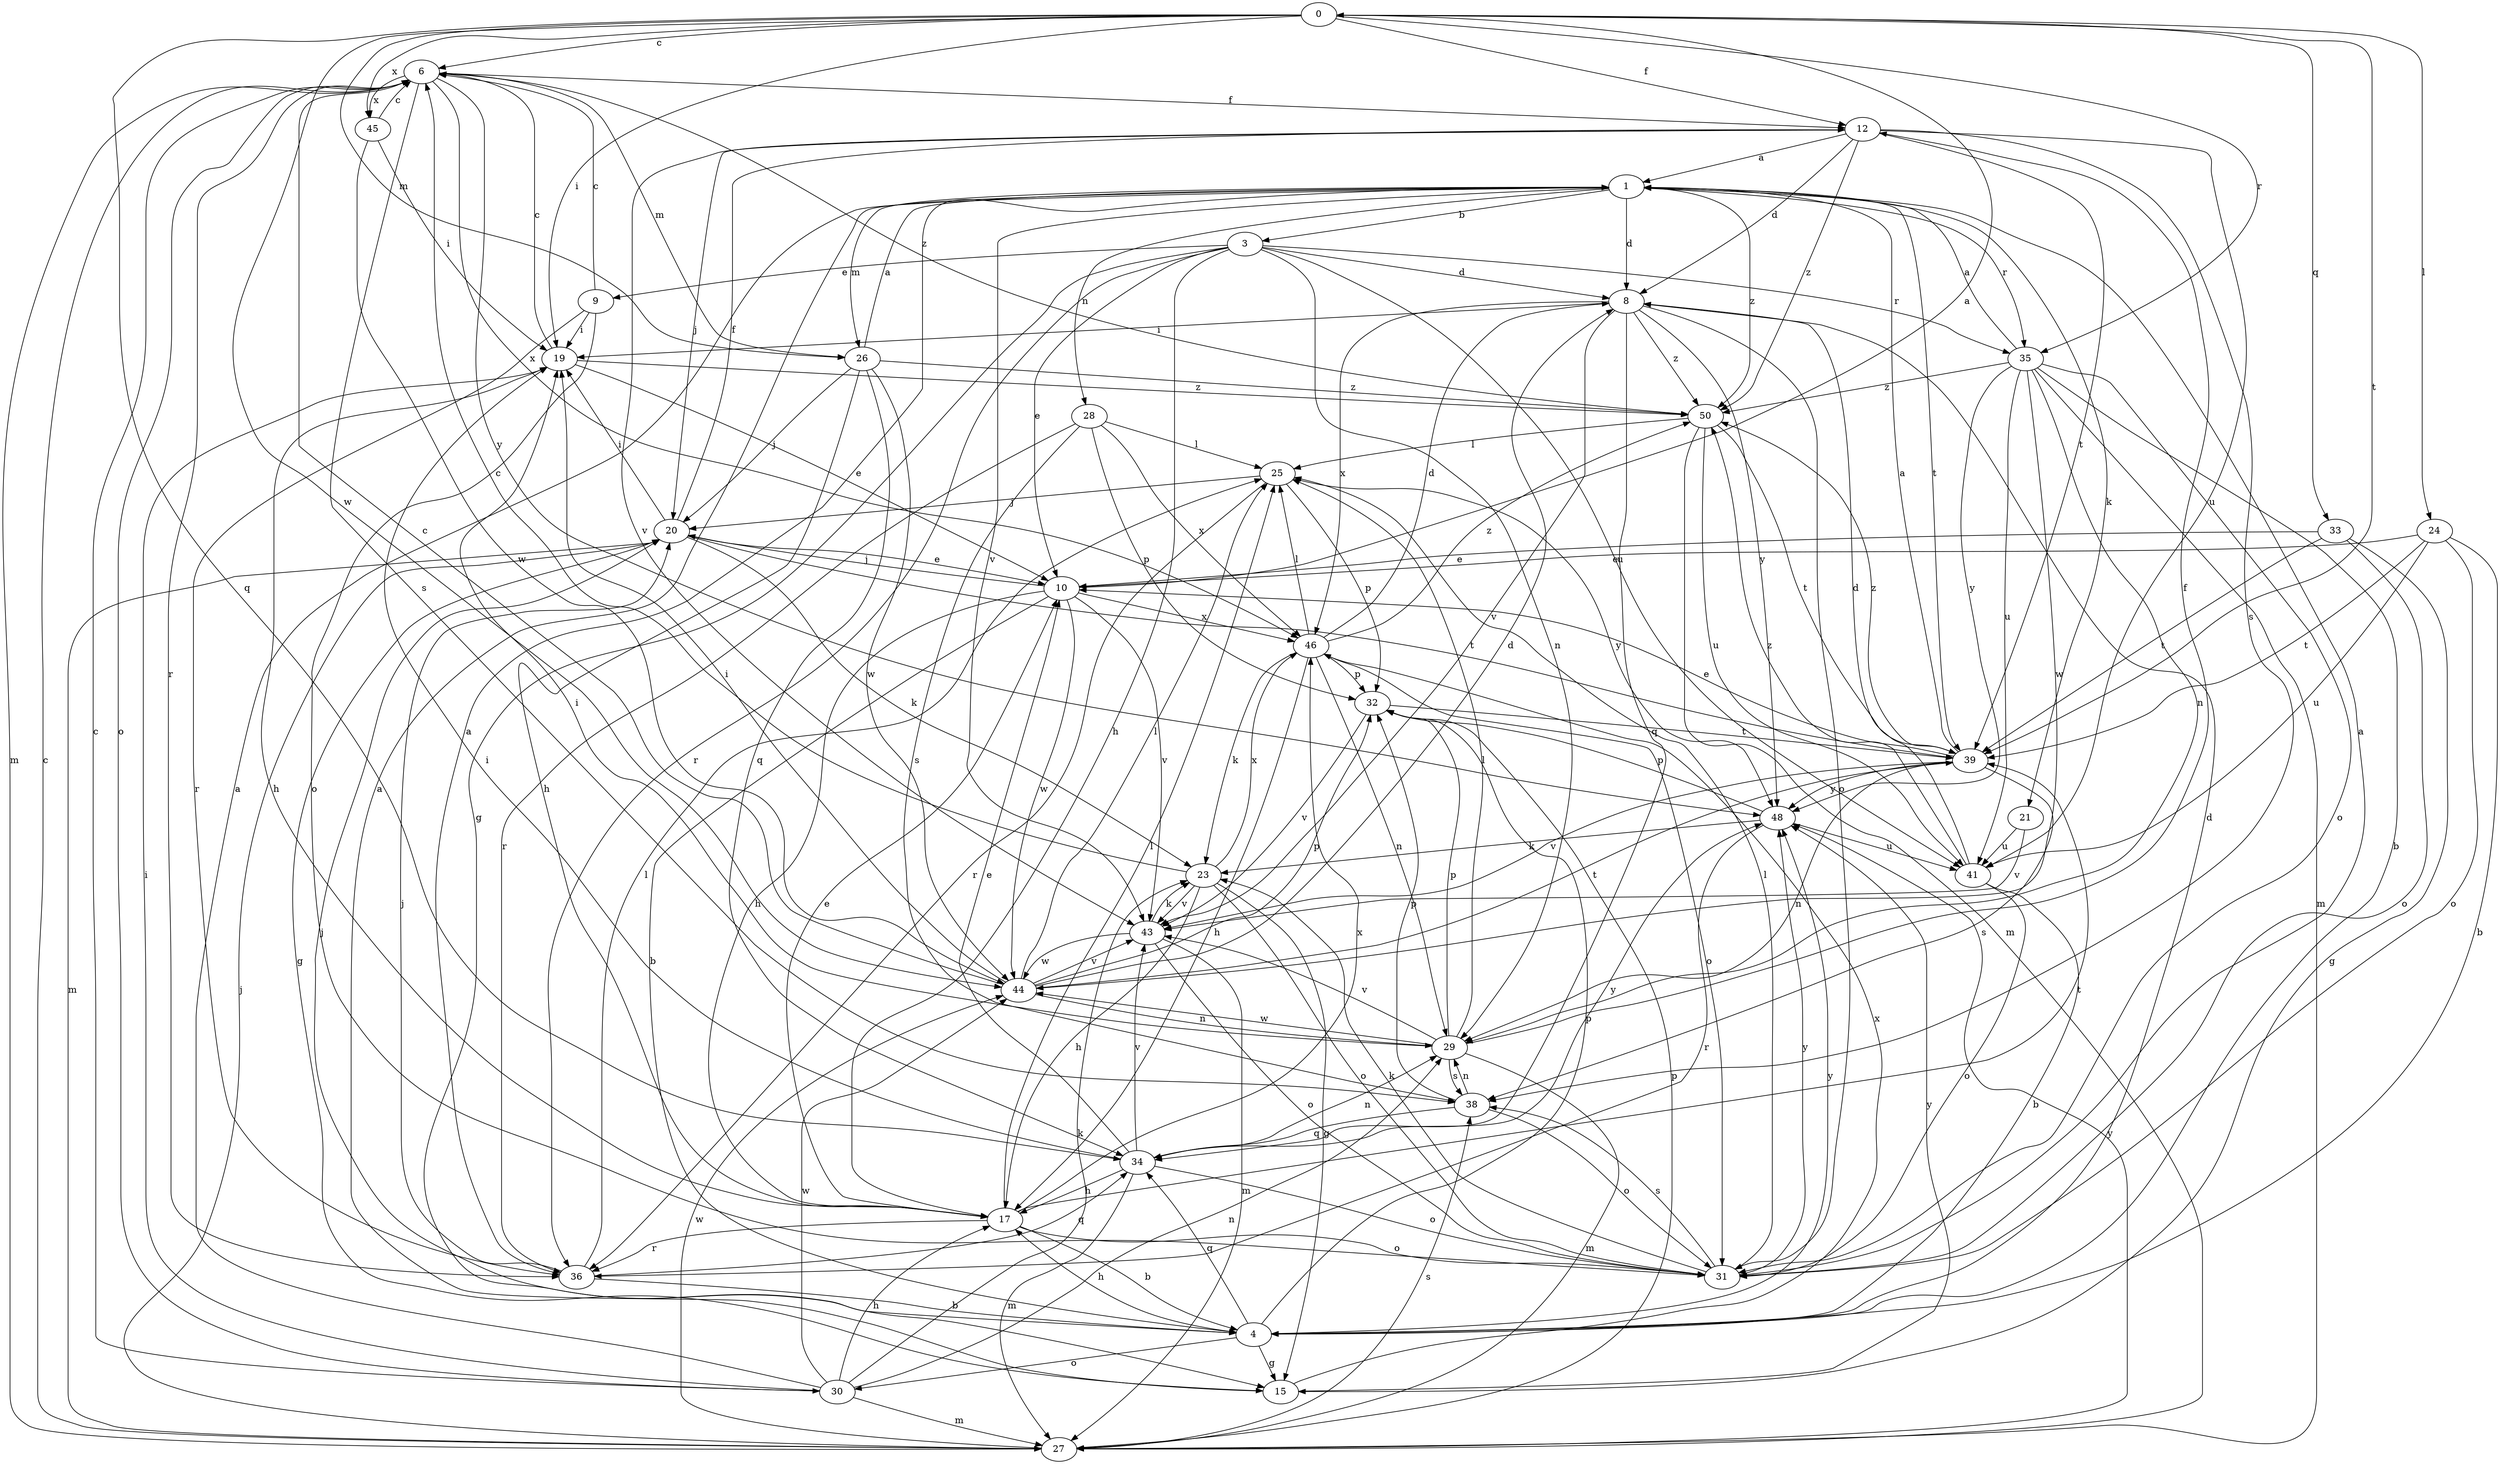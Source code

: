 strict digraph  {
0;
1;
3;
4;
6;
8;
9;
10;
12;
15;
17;
19;
20;
21;
23;
24;
25;
26;
27;
28;
29;
30;
31;
32;
33;
34;
35;
36;
38;
39;
41;
43;
44;
45;
46;
48;
50;
0 -> 6  [label=c];
0 -> 12  [label=f];
0 -> 19  [label=i];
0 -> 24  [label=l];
0 -> 26  [label=m];
0 -> 33  [label=q];
0 -> 34  [label=q];
0 -> 35  [label=r];
0 -> 39  [label=t];
0 -> 44  [label=w];
0 -> 45  [label=x];
1 -> 3  [label=b];
1 -> 8  [label=d];
1 -> 21  [label=k];
1 -> 26  [label=m];
1 -> 28  [label=n];
1 -> 35  [label=r];
1 -> 39  [label=t];
1 -> 43  [label=v];
1 -> 50  [label=z];
3 -> 8  [label=d];
3 -> 9  [label=e];
3 -> 10  [label=e];
3 -> 15  [label=g];
3 -> 17  [label=h];
3 -> 29  [label=n];
3 -> 35  [label=r];
3 -> 36  [label=r];
3 -> 41  [label=u];
4 -> 8  [label=d];
4 -> 15  [label=g];
4 -> 17  [label=h];
4 -> 20  [label=j];
4 -> 30  [label=o];
4 -> 32  [label=p];
4 -> 34  [label=q];
4 -> 48  [label=y];
6 -> 12  [label=f];
6 -> 26  [label=m];
6 -> 27  [label=m];
6 -> 30  [label=o];
6 -> 36  [label=r];
6 -> 38  [label=s];
6 -> 45  [label=x];
6 -> 46  [label=x];
6 -> 48  [label=y];
6 -> 50  [label=z];
8 -> 19  [label=i];
8 -> 31  [label=o];
8 -> 34  [label=q];
8 -> 43  [label=v];
8 -> 46  [label=x];
8 -> 48  [label=y];
8 -> 50  [label=z];
9 -> 6  [label=c];
9 -> 19  [label=i];
9 -> 31  [label=o];
9 -> 36  [label=r];
10 -> 0  [label=a];
10 -> 4  [label=b];
10 -> 17  [label=h];
10 -> 20  [label=j];
10 -> 43  [label=v];
10 -> 44  [label=w];
10 -> 46  [label=x];
12 -> 1  [label=a];
12 -> 8  [label=d];
12 -> 20  [label=j];
12 -> 38  [label=s];
12 -> 39  [label=t];
12 -> 41  [label=u];
12 -> 43  [label=v];
12 -> 50  [label=z];
15 -> 1  [label=a];
15 -> 46  [label=x];
15 -> 48  [label=y];
17 -> 4  [label=b];
17 -> 10  [label=e];
17 -> 25  [label=l];
17 -> 31  [label=o];
17 -> 36  [label=r];
17 -> 39  [label=t];
17 -> 46  [label=x];
19 -> 6  [label=c];
19 -> 10  [label=e];
19 -> 17  [label=h];
19 -> 50  [label=z];
20 -> 10  [label=e];
20 -> 12  [label=f];
20 -> 15  [label=g];
20 -> 19  [label=i];
20 -> 23  [label=k];
20 -> 27  [label=m];
20 -> 39  [label=t];
21 -> 41  [label=u];
21 -> 43  [label=v];
23 -> 6  [label=c];
23 -> 15  [label=g];
23 -> 17  [label=h];
23 -> 31  [label=o];
23 -> 43  [label=v];
23 -> 46  [label=x];
24 -> 4  [label=b];
24 -> 10  [label=e];
24 -> 31  [label=o];
24 -> 39  [label=t];
24 -> 41  [label=u];
25 -> 20  [label=j];
25 -> 32  [label=p];
25 -> 36  [label=r];
25 -> 48  [label=y];
26 -> 1  [label=a];
26 -> 17  [label=h];
26 -> 20  [label=j];
26 -> 34  [label=q];
26 -> 44  [label=w];
26 -> 50  [label=z];
27 -> 6  [label=c];
27 -> 20  [label=j];
27 -> 32  [label=p];
27 -> 38  [label=s];
27 -> 44  [label=w];
27 -> 48  [label=y];
28 -> 25  [label=l];
28 -> 32  [label=p];
28 -> 36  [label=r];
28 -> 38  [label=s];
28 -> 46  [label=x];
29 -> 12  [label=f];
29 -> 19  [label=i];
29 -> 25  [label=l];
29 -> 27  [label=m];
29 -> 32  [label=p];
29 -> 38  [label=s];
29 -> 43  [label=v];
29 -> 44  [label=w];
30 -> 1  [label=a];
30 -> 6  [label=c];
30 -> 17  [label=h];
30 -> 19  [label=i];
30 -> 23  [label=k];
30 -> 27  [label=m];
30 -> 29  [label=n];
30 -> 44  [label=w];
31 -> 1  [label=a];
31 -> 23  [label=k];
31 -> 25  [label=l];
31 -> 38  [label=s];
31 -> 48  [label=y];
32 -> 39  [label=t];
32 -> 43  [label=v];
33 -> 10  [label=e];
33 -> 15  [label=g];
33 -> 31  [label=o];
33 -> 39  [label=t];
34 -> 10  [label=e];
34 -> 17  [label=h];
34 -> 19  [label=i];
34 -> 27  [label=m];
34 -> 29  [label=n];
34 -> 31  [label=o];
34 -> 43  [label=v];
34 -> 48  [label=y];
35 -> 1  [label=a];
35 -> 4  [label=b];
35 -> 27  [label=m];
35 -> 29  [label=n];
35 -> 31  [label=o];
35 -> 41  [label=u];
35 -> 44  [label=w];
35 -> 48  [label=y];
35 -> 50  [label=z];
36 -> 1  [label=a];
36 -> 4  [label=b];
36 -> 20  [label=j];
36 -> 25  [label=l];
36 -> 34  [label=q];
38 -> 29  [label=n];
38 -> 31  [label=o];
38 -> 32  [label=p];
38 -> 34  [label=q];
39 -> 1  [label=a];
39 -> 10  [label=e];
39 -> 29  [label=n];
39 -> 38  [label=s];
39 -> 43  [label=v];
39 -> 48  [label=y];
39 -> 50  [label=z];
41 -> 4  [label=b];
41 -> 8  [label=d];
41 -> 31  [label=o];
41 -> 50  [label=z];
43 -> 23  [label=k];
43 -> 27  [label=m];
43 -> 31  [label=o];
43 -> 44  [label=w];
44 -> 6  [label=c];
44 -> 8  [label=d];
44 -> 19  [label=i];
44 -> 25  [label=l];
44 -> 29  [label=n];
44 -> 32  [label=p];
44 -> 39  [label=t];
44 -> 43  [label=v];
45 -> 6  [label=c];
45 -> 19  [label=i];
45 -> 44  [label=w];
46 -> 8  [label=d];
46 -> 17  [label=h];
46 -> 23  [label=k];
46 -> 25  [label=l];
46 -> 29  [label=n];
46 -> 31  [label=o];
46 -> 32  [label=p];
46 -> 50  [label=z];
48 -> 23  [label=k];
48 -> 32  [label=p];
48 -> 36  [label=r];
48 -> 41  [label=u];
50 -> 25  [label=l];
50 -> 27  [label=m];
50 -> 39  [label=t];
50 -> 41  [label=u];
}
